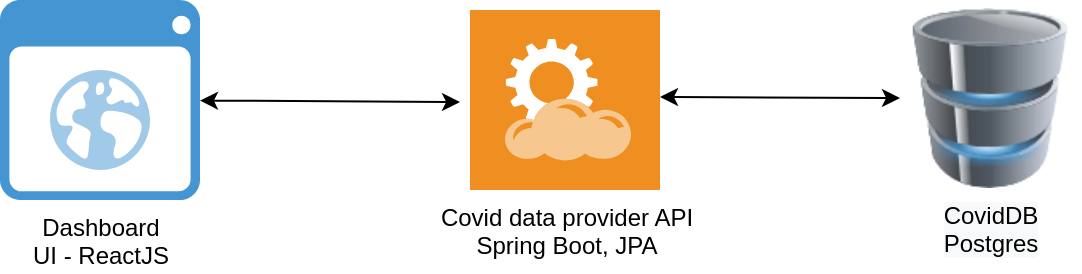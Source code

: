 <mxfile version="13.6.2" type="device"><diagram id="21jRxLYask-GnjRo80CZ" name="Page-1"><mxGraphModel dx="862" dy="510" grid="1" gridSize="10" guides="1" tooltips="1" connect="1" arrows="1" fold="1" page="1" pageScale="1" pageWidth="850" pageHeight="1100" math="0" shadow="0"><root><mxCell id="0"/><mxCell id="1" parent="0"/><mxCell id="Oyhw9ZvEnnqq7mPl7922-6" value="&lt;span&gt;Dashboard&lt;/span&gt;&lt;br&gt;&lt;span&gt;UI - ReactJS&lt;/span&gt;" style="shadow=0;dashed=0;html=1;strokeColor=none;fillColor=#4495D1;labelPosition=center;verticalLabelPosition=bottom;verticalAlign=top;align=center;outlineConnect=0;shape=mxgraph.veeam.2d.web_ui;" vertex="1" parent="1"><mxGeometry x="100" y="230" width="100" height="100" as="geometry"/></mxCell><mxCell id="Oyhw9ZvEnnqq7mPl7922-8" value="&lt;span&gt;Covid data provider API&lt;/span&gt;&lt;br&gt;&lt;span&gt;Spring Boot, JPA&lt;/span&gt;" style="shadow=0;dashed=0;html=1;strokeColor=none;fillColor=#EF8F21;labelPosition=center;verticalLabelPosition=bottom;verticalAlign=top;align=center;outlineConnect=0;shape=mxgraph.veeam.2d.restful_apis;" vertex="1" parent="1"><mxGeometry x="335" y="235" width="95" height="90" as="geometry"/></mxCell><mxCell id="Oyhw9ZvEnnqq7mPl7922-9" value="&lt;span style=&quot;background-color: rgb(248 , 249 , 250)&quot;&gt;CovidDB&lt;/span&gt;&lt;br style=&quot;background-color: rgb(248 , 249 , 250)&quot;&gt;&lt;span style=&quot;background-color: rgb(248 , 249 , 250)&quot;&gt;Postgres&lt;/span&gt;" style="image;html=1;image=img/lib/clip_art/computers/Database_128x128.png" vertex="1" parent="1"><mxGeometry x="550" y="234" width="90" height="90" as="geometry"/></mxCell><mxCell id="Oyhw9ZvEnnqq7mPl7922-12" value="" style="endArrow=classic;startArrow=classic;html=1;exitX=1;exitY=0.483;exitDx=0;exitDy=0;exitPerimeter=0;entryX=0;entryY=0.5;entryDx=0;entryDy=0;" edge="1" parent="1" source="Oyhw9ZvEnnqq7mPl7922-8" target="Oyhw9ZvEnnqq7mPl7922-9"><mxGeometry width="50" height="50" relative="1" as="geometry"><mxPoint x="400" y="290" as="sourcePoint"/><mxPoint x="550" y="276" as="targetPoint"/></mxGeometry></mxCell><mxCell id="Oyhw9ZvEnnqq7mPl7922-13" value="" style="endArrow=classic;startArrow=classic;html=1;" edge="1" parent="1" source="Oyhw9ZvEnnqq7mPl7922-6"><mxGeometry width="50" height="50" relative="1" as="geometry"><mxPoint x="440" y="288.47" as="sourcePoint"/><mxPoint x="330" y="281" as="targetPoint"/></mxGeometry></mxCell></root></mxGraphModel></diagram></mxfile>